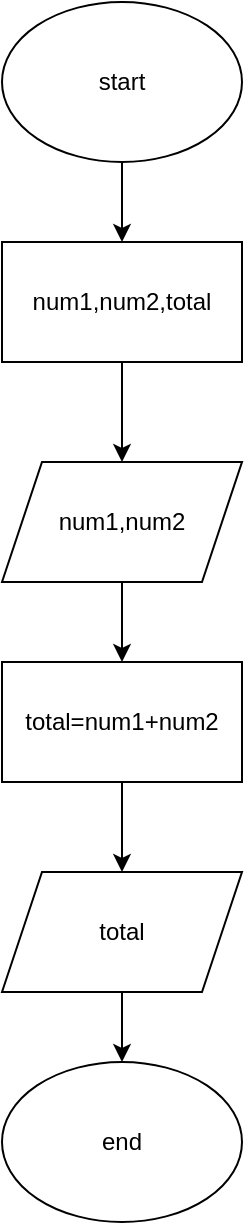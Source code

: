 <mxfile version="24.7.17">
  <diagram id="C5RBs43oDa-KdzZeNtuy" name="Page-1">
    <mxGraphModel dx="1036" dy="702" grid="1" gridSize="10" guides="1" tooltips="1" connect="1" arrows="1" fold="1" page="1" pageScale="1" pageWidth="827" pageHeight="1169" math="0" shadow="0">
      <root>
        <mxCell id="WIyWlLk6GJQsqaUBKTNV-0" />
        <mxCell id="WIyWlLk6GJQsqaUBKTNV-1" parent="WIyWlLk6GJQsqaUBKTNV-0" />
        <mxCell id="mxqnQ7lzS36PusZmsd9R-2" value="" style="edgeStyle=orthogonalEdgeStyle;rounded=0;orthogonalLoop=1;jettySize=auto;html=1;" edge="1" parent="WIyWlLk6GJQsqaUBKTNV-1" source="mxqnQ7lzS36PusZmsd9R-0" target="mxqnQ7lzS36PusZmsd9R-1">
          <mxGeometry relative="1" as="geometry" />
        </mxCell>
        <mxCell id="mxqnQ7lzS36PusZmsd9R-0" value="start" style="ellipse;whiteSpace=wrap;html=1;" vertex="1" parent="WIyWlLk6GJQsqaUBKTNV-1">
          <mxGeometry x="310" y="90" width="120" height="80" as="geometry" />
        </mxCell>
        <mxCell id="mxqnQ7lzS36PusZmsd9R-4" value="" style="edgeStyle=orthogonalEdgeStyle;rounded=0;orthogonalLoop=1;jettySize=auto;html=1;" edge="1" parent="WIyWlLk6GJQsqaUBKTNV-1" source="mxqnQ7lzS36PusZmsd9R-1" target="mxqnQ7lzS36PusZmsd9R-3">
          <mxGeometry relative="1" as="geometry" />
        </mxCell>
        <mxCell id="mxqnQ7lzS36PusZmsd9R-1" value="num1,num2,total" style="rounded=0;whiteSpace=wrap;html=1;" vertex="1" parent="WIyWlLk6GJQsqaUBKTNV-1">
          <mxGeometry x="310" y="210" width="120" height="60" as="geometry" />
        </mxCell>
        <mxCell id="mxqnQ7lzS36PusZmsd9R-6" value="" style="edgeStyle=orthogonalEdgeStyle;rounded=0;orthogonalLoop=1;jettySize=auto;html=1;" edge="1" parent="WIyWlLk6GJQsqaUBKTNV-1" source="mxqnQ7lzS36PusZmsd9R-3" target="mxqnQ7lzS36PusZmsd9R-5">
          <mxGeometry relative="1" as="geometry" />
        </mxCell>
        <mxCell id="mxqnQ7lzS36PusZmsd9R-3" value="num1,num2" style="shape=parallelogram;perimeter=parallelogramPerimeter;whiteSpace=wrap;html=1;fixedSize=1;" vertex="1" parent="WIyWlLk6GJQsqaUBKTNV-1">
          <mxGeometry x="310" y="320" width="120" height="60" as="geometry" />
        </mxCell>
        <mxCell id="mxqnQ7lzS36PusZmsd9R-8" value="" style="edgeStyle=orthogonalEdgeStyle;rounded=0;orthogonalLoop=1;jettySize=auto;html=1;" edge="1" parent="WIyWlLk6GJQsqaUBKTNV-1" source="mxqnQ7lzS36PusZmsd9R-5" target="mxqnQ7lzS36PusZmsd9R-7">
          <mxGeometry relative="1" as="geometry" />
        </mxCell>
        <mxCell id="mxqnQ7lzS36PusZmsd9R-5" value="total=num1+num2" style="rounded=0;whiteSpace=wrap;html=1;" vertex="1" parent="WIyWlLk6GJQsqaUBKTNV-1">
          <mxGeometry x="310" y="420" width="120" height="60" as="geometry" />
        </mxCell>
        <mxCell id="mxqnQ7lzS36PusZmsd9R-10" value="" style="edgeStyle=orthogonalEdgeStyle;rounded=0;orthogonalLoop=1;jettySize=auto;html=1;" edge="1" parent="WIyWlLk6GJQsqaUBKTNV-1" source="mxqnQ7lzS36PusZmsd9R-7" target="mxqnQ7lzS36PusZmsd9R-9">
          <mxGeometry relative="1" as="geometry" />
        </mxCell>
        <mxCell id="mxqnQ7lzS36PusZmsd9R-7" value="total" style="shape=parallelogram;perimeter=parallelogramPerimeter;whiteSpace=wrap;html=1;fixedSize=1;" vertex="1" parent="WIyWlLk6GJQsqaUBKTNV-1">
          <mxGeometry x="310" y="525" width="120" height="60" as="geometry" />
        </mxCell>
        <mxCell id="mxqnQ7lzS36PusZmsd9R-9" value="end" style="ellipse;whiteSpace=wrap;html=1;" vertex="1" parent="WIyWlLk6GJQsqaUBKTNV-1">
          <mxGeometry x="310" y="620" width="120" height="80" as="geometry" />
        </mxCell>
      </root>
    </mxGraphModel>
  </diagram>
</mxfile>

